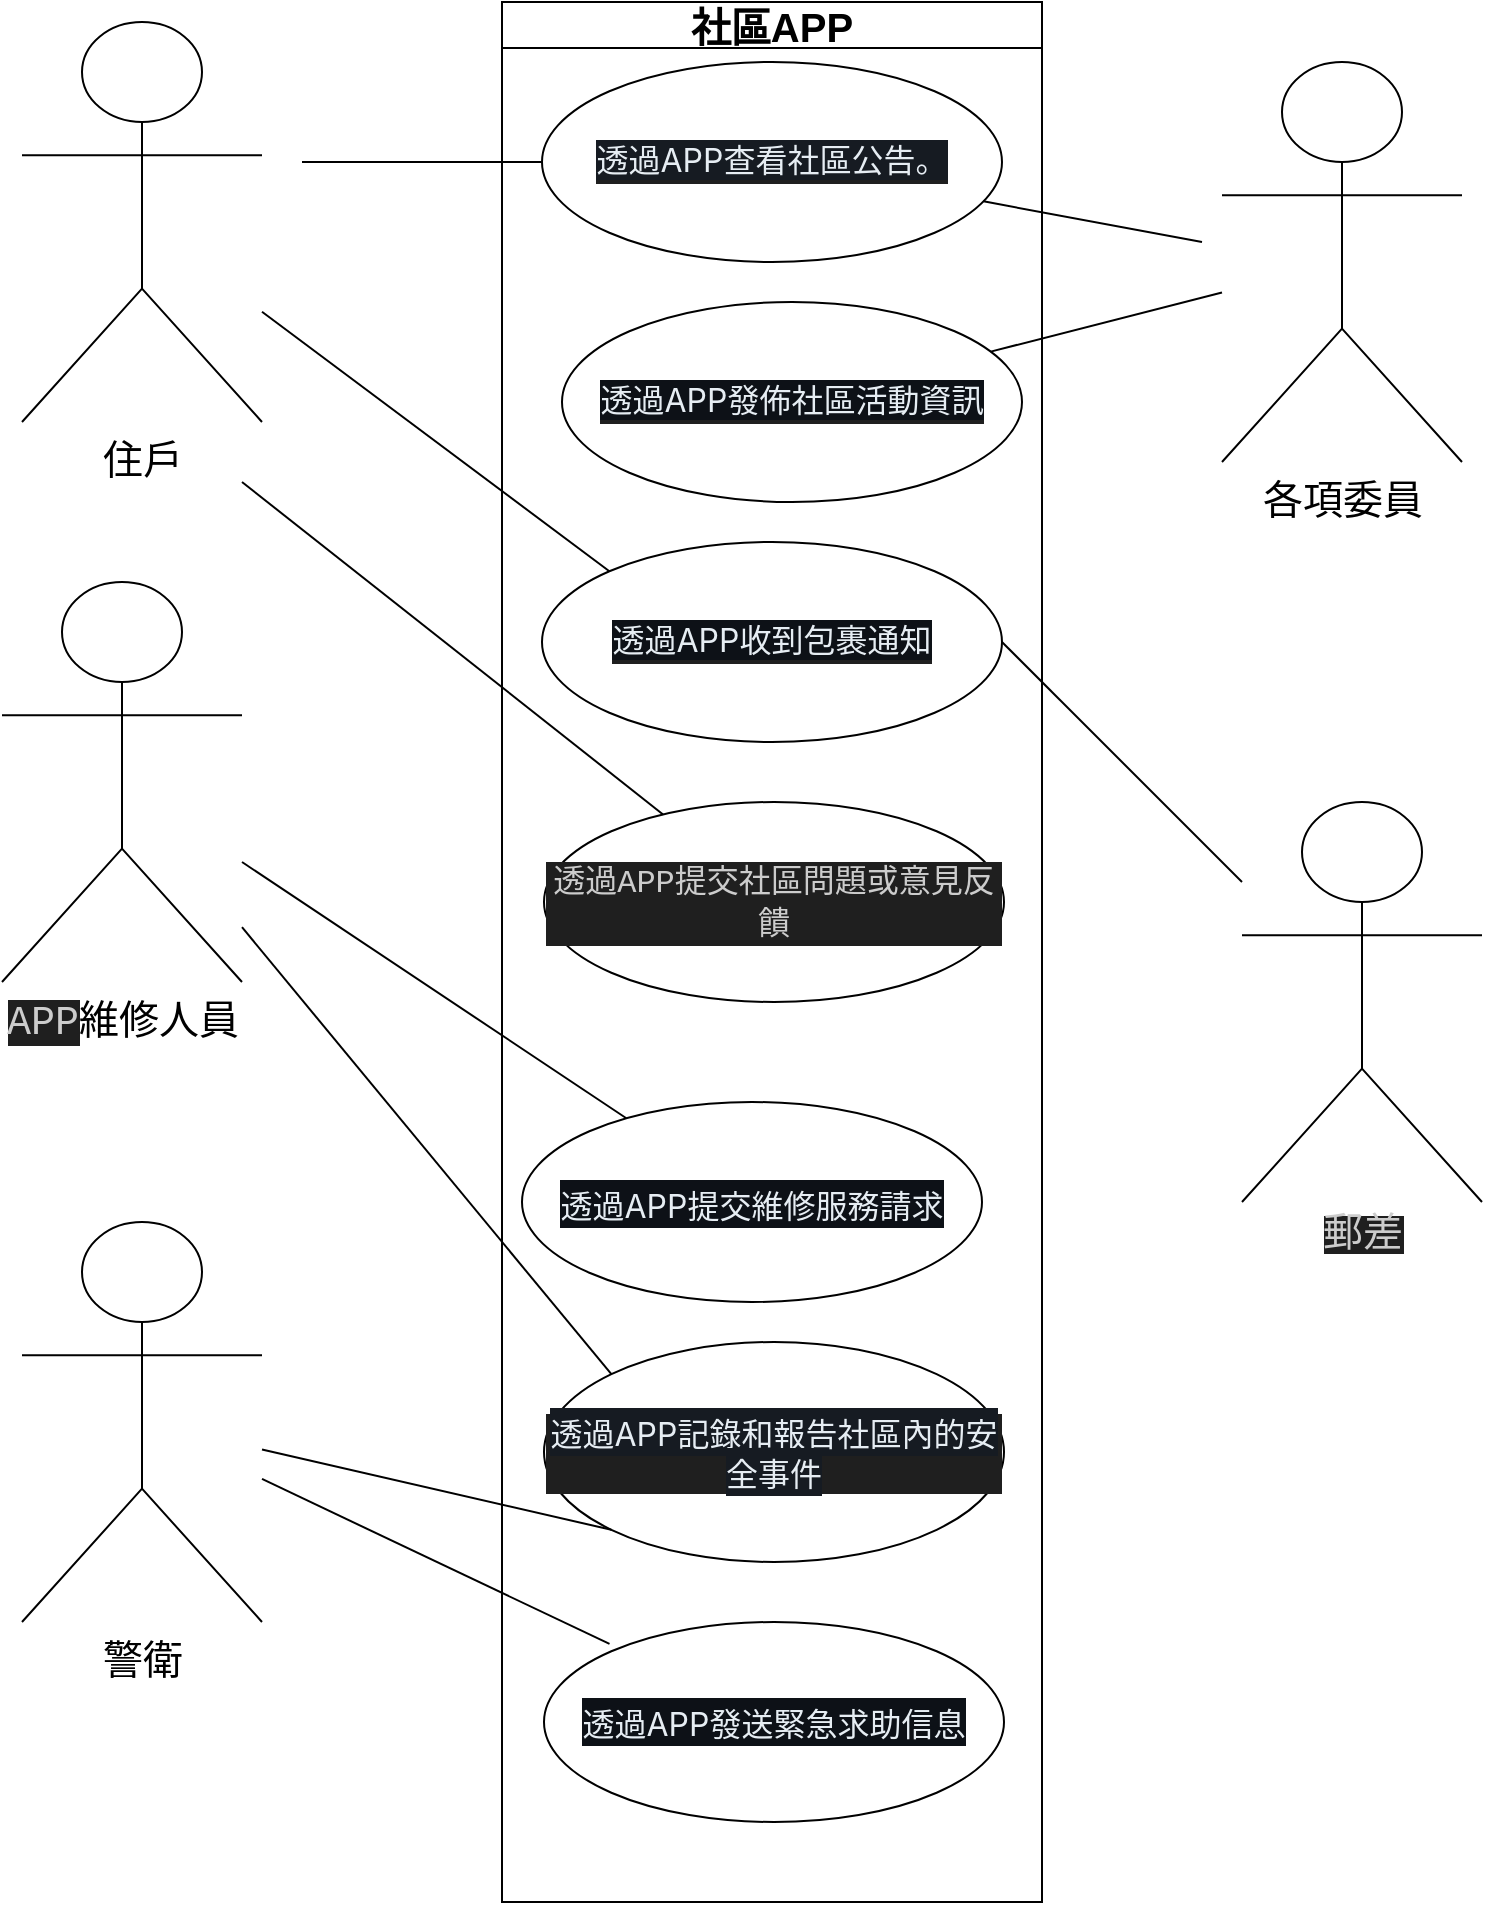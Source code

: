 <mxfile>
    <diagram id="J8VT0Z7jvFbU-QuwQDrN" name="第1頁">
        <mxGraphModel dx="995" dy="1271" grid="1" gridSize="10" guides="1" tooltips="1" connect="1" arrows="1" fold="1" page="1" pageScale="1" pageWidth="827" pageHeight="1169" math="0" shadow="0">
            <root>
                <mxCell id="0"/>
                <mxCell id="1" parent="0"/>
                <mxCell id="2" value="&lt;font style=&quot;font-size: 20px;&quot;&gt;住戶&lt;/font&gt;" style="shape=umlActor;verticalLabelPosition=bottom;verticalAlign=top;html=1;outlineConnect=0;" vertex="1" parent="1">
                    <mxGeometry x="70" y="30" width="120" height="200" as="geometry"/>
                </mxCell>
                <mxCell id="6" value="警衛" style="shape=umlActor;verticalLabelPosition=bottom;verticalAlign=top;html=1;outlineConnect=0;fontSize=20;" vertex="1" parent="1">
                    <mxGeometry x="70" y="630" width="120" height="200" as="geometry"/>
                </mxCell>
                <mxCell id="9" value="&lt;font size=&quot;1&quot; face=&quot;Consolas, Courier New, monospace&quot; color=&quot;#cccccc&quot;&gt;&lt;span style=&quot;background-color: rgb(31, 31, 31); font-size: 20px;&quot;&gt;APP&lt;/span&gt;&lt;/font&gt;維修人員" style="shape=umlActor;verticalLabelPosition=bottom;verticalAlign=top;html=1;outlineConnect=0;fontSize=20;" vertex="1" parent="1">
                    <mxGeometry x="60" y="310" width="120" height="200" as="geometry"/>
                </mxCell>
                <mxCell id="10" value="各項委員" style="shape=umlActor;verticalLabelPosition=bottom;verticalAlign=top;html=1;outlineConnect=0;fontSize=20;" vertex="1" parent="1">
                    <mxGeometry x="670" y="50" width="120" height="200" as="geometry"/>
                </mxCell>
                <mxCell id="11" value="&lt;div style=&quot;color: rgb(204, 204, 204); background-color: rgb(31, 31, 31); font-family: Consolas, &amp;quot;Courier New&amp;quot;, monospace; line-height: 19px;&quot;&gt;&lt;font style=&quot;font-size: 20px;&quot;&gt;郵差 &lt;/font&gt;&lt;/div&gt;" style="shape=umlActor;verticalLabelPosition=bottom;verticalAlign=top;html=1;outlineConnect=0;fontSize=20;" vertex="1" parent="1">
                    <mxGeometry x="680" y="420" width="120" height="200" as="geometry"/>
                </mxCell>
                <mxCell id="66" style="edgeStyle=none;html=1;fontSize=20;endArrow=none;endFill=0;exitX=0;exitY=0;exitDx=0;exitDy=0;" edge="1" parent="1" source="31" target="9">
                    <mxGeometry relative="1" as="geometry"/>
                </mxCell>
                <mxCell id="13" value="社區APP" style="swimlane;whiteSpace=wrap;html=1;fontSize=20;" vertex="1" parent="1">
                    <mxGeometry x="310" y="20" width="270" height="950" as="geometry"/>
                </mxCell>
                <mxCell id="27" value="&lt;div style=&quot;color: rgb(204, 204, 204); background-color: rgb(31, 31, 31); font-family: Consolas, &amp;quot;Courier New&amp;quot;, monospace; font-size: 14px; line-height: 19px;&quot;&gt;&lt;span style=&quot;color: rgb(230, 237, 243); font-family: -apple-system, BlinkMacSystemFont, &amp;quot;Segoe UI&amp;quot;, &amp;quot;Noto Sans&amp;quot;, Helvetica, Arial, sans-serif, &amp;quot;Apple Color Emoji&amp;quot;, &amp;quot;Segoe UI Emoji&amp;quot;; font-size: 16px; text-align: start; background-color: rgb(13, 17, 23);&quot;&gt;透過APP收到包裹通知&lt;/span&gt;&lt;br&gt;&lt;/div&gt;" style="ellipse;whiteSpace=wrap;html=1;fontSize=20;" vertex="1" parent="13">
                    <mxGeometry x="20" y="270" width="230" height="100" as="geometry"/>
                </mxCell>
                <mxCell id="26" value="&lt;font style=&quot;&quot;&gt;&lt;span style=&quot;color: rgb(230, 237, 243); font-family: -apple-system, BlinkMacSystemFont, &amp;quot;Segoe UI&amp;quot;, &amp;quot;Noto Sans&amp;quot;, Helvetica, Arial, sans-serif, &amp;quot;Apple Color Emoji&amp;quot;, &amp;quot;Segoe UI Emoji&amp;quot;; font-style: normal; font-variant-ligatures: normal; font-variant-caps: normal; font-weight: 400; letter-spacing: normal; orphans: 2; text-align: start; text-indent: 0px; text-transform: none; widows: 2; word-spacing: 0px; -webkit-text-stroke-width: 0px; background-color: rgb(13, 17, 23); text-decoration-thickness: initial; text-decoration-style: initial; text-decoration-color: initial; float: none; display: inline !important;&quot;&gt;&lt;font style=&quot;font-size: 16px;&quot;&gt;透過APP提交維修服務請求&lt;/font&gt;&lt;/span&gt;&lt;br&gt;&lt;/font&gt;" style="ellipse;whiteSpace=wrap;html=1;fontSize=20;" vertex="1" parent="13">
                    <mxGeometry x="10" y="550" width="230" height="100" as="geometry"/>
                </mxCell>
                <mxCell id="24" value="&lt;div style=&quot;color: rgb(204, 204, 204); background-color: rgb(31, 31, 31); font-family: Consolas, &amp;quot;Courier New&amp;quot;, monospace; font-size: 14px; line-height: 19px;&quot;&gt;&lt;span style=&quot;color: rgb(230, 237, 243); font-family: -apple-system, BlinkMacSystemFont, &amp;quot;Segoe UI&amp;quot;, &amp;quot;Noto Sans&amp;quot;, Helvetica, Arial, sans-serif, &amp;quot;Apple Color Emoji&amp;quot;, &amp;quot;Segoe UI Emoji&amp;quot;; font-size: 16px; text-align: start; background-color: rgb(22, 27, 34);&quot;&gt;透過APP查看社區公告。&lt;/span&gt;&lt;br&gt;&lt;/div&gt;" style="ellipse;whiteSpace=wrap;html=1;fontSize=20;" vertex="1" parent="13">
                    <mxGeometry x="20" y="30" width="230" height="100" as="geometry"/>
                </mxCell>
                <mxCell id="23" value="&lt;div style=&quot;color: rgb(204, 204, 204); background-color: rgb(31, 31, 31); font-family: Consolas, &amp;quot;Courier New&amp;quot;, monospace; font-size: 14px; line-height: 19px;&quot;&gt;&lt;span style=&quot;color: rgb(230, 237, 243); font-family: -apple-system, BlinkMacSystemFont, &amp;quot;Segoe UI&amp;quot;, &amp;quot;Noto Sans&amp;quot;, Helvetica, Arial, sans-serif, &amp;quot;Apple Color Emoji&amp;quot;, &amp;quot;Segoe UI Emoji&amp;quot;; font-size: 16px; text-align: start; background-color: rgb(13, 17, 23);&quot;&gt;透過APP發佈社區活動資訊&lt;/span&gt;&lt;br&gt;&lt;/div&gt;" style="ellipse;whiteSpace=wrap;html=1;fontSize=20;" vertex="1" parent="13">
                    <mxGeometry x="30" y="150" width="230" height="100" as="geometry"/>
                </mxCell>
                <mxCell id="31" value="&lt;div style=&quot;color: rgb(204, 204, 204); background-color: rgb(31, 31, 31); font-family: Consolas, &amp;quot;Courier New&amp;quot;, monospace; line-height: 19px;&quot;&gt;&lt;span style=&quot;color: rgb(230, 237, 243); font-family: -apple-system, BlinkMacSystemFont, &amp;quot;Segoe UI&amp;quot;, &amp;quot;Noto Sans&amp;quot;, Helvetica, Arial, sans-serif, &amp;quot;Apple Color Emoji&amp;quot;, &amp;quot;Segoe UI Emoji&amp;quot;; text-align: start; background-color: rgb(22, 27, 34);&quot;&gt;&lt;font style=&quot;font-size: 16px;&quot;&gt;透過APP記錄和報告社區內的安全事件&lt;/font&gt;&lt;/span&gt;&lt;br&gt;&lt;/div&gt;" style="ellipse;whiteSpace=wrap;html=1;fontSize=20;" vertex="1" parent="13">
                    <mxGeometry x="21" y="670" width="230" height="110" as="geometry"/>
                </mxCell>
                <mxCell id="25" value="&lt;div style=&quot;color: rgb(204, 204, 204); background-color: rgb(31, 31, 31); font-family: Consolas, &amp;quot;Courier New&amp;quot;, monospace; line-height: 19px;&quot;&gt;&lt;div style=&quot;line-height: 19px;&quot;&gt;&lt;font style=&quot;font-size: 16px;&quot;&gt;透過APP提交社區問題或意見反饋&lt;/font&gt;&lt;/div&gt;&lt;/div&gt;" style="ellipse;whiteSpace=wrap;html=1;fontSize=20;" vertex="1" parent="13">
                    <mxGeometry x="21" y="400" width="230" height="100" as="geometry"/>
                </mxCell>
                <mxCell id="15" value="&lt;div style=&quot;color: rgb(204, 204, 204); background-color: rgb(31, 31, 31); font-family: Consolas, &amp;quot;Courier New&amp;quot;, monospace; line-height: 19px;&quot;&gt;&lt;span style=&quot;color: rgb(230, 237, 243); font-family: -apple-system, BlinkMacSystemFont, &amp;quot;Segoe UI&amp;quot;, &amp;quot;Noto Sans&amp;quot;, Helvetica, Arial, sans-serif, &amp;quot;Apple Color Emoji&amp;quot;, &amp;quot;Segoe UI Emoji&amp;quot;; text-align: start; background-color: rgb(13, 17, 23);&quot;&gt;&lt;font style=&quot;font-size: 16px;&quot;&gt;透過APP發送緊急求助信息&lt;/font&gt;&lt;/span&gt;&lt;br&gt;&lt;/div&gt;" style="ellipse;whiteSpace=wrap;html=1;fontSize=20;strokeWidth=1;perimeterSpacing=4;" vertex="1" parent="13">
                    <mxGeometry x="21" y="810" width="230" height="100" as="geometry"/>
                </mxCell>
                <mxCell id="47" style="edgeStyle=none;html=1;fontSize=20;endArrow=none;endFill=0;exitX=0;exitY=0;exitDx=0;exitDy=0;" edge="1" parent="1" source="27" target="2">
                    <mxGeometry relative="1" as="geometry">
                        <mxPoint x="200" y="130" as="targetPoint"/>
                        <mxPoint x="320" y="320" as="sourcePoint"/>
                    </mxGeometry>
                </mxCell>
                <mxCell id="52" style="edgeStyle=none;html=1;fontSize=20;endArrow=none;endFill=0;" edge="1" parent="1" source="23" target="10">
                    <mxGeometry relative="1" as="geometry"/>
                </mxCell>
                <mxCell id="55" style="edgeStyle=none;html=1;fontSize=20;endArrow=none;endFill=0;" edge="1" parent="1" source="24">
                    <mxGeometry relative="1" as="geometry">
                        <mxPoint x="210" y="100" as="targetPoint"/>
                    </mxGeometry>
                </mxCell>
                <mxCell id="56" style="edgeStyle=none;html=1;fontSize=20;endArrow=none;endFill=0;" edge="1" parent="1" source="26" target="9">
                    <mxGeometry relative="1" as="geometry"/>
                </mxCell>
                <mxCell id="60" style="edgeStyle=none;html=1;fontSize=20;endArrow=none;endFill=0;exitX=0;exitY=1;exitDx=0;exitDy=0;" edge="1" parent="1" source="31" target="6">
                    <mxGeometry relative="1" as="geometry"/>
                </mxCell>
                <mxCell id="61" style="edgeStyle=none;html=1;fontSize=20;endArrow=none;endFill=0;" edge="1" parent="1" source="15" target="6">
                    <mxGeometry relative="1" as="geometry"/>
                </mxCell>
                <mxCell id="64" style="edgeStyle=none;html=1;fontSize=20;endArrow=none;endFill=0;" edge="1" parent="1" source="24">
                    <mxGeometry relative="1" as="geometry">
                        <mxPoint x="660" y="140" as="targetPoint"/>
                    </mxGeometry>
                </mxCell>
                <mxCell id="67" style="edgeStyle=none;html=1;fontSize=20;endArrow=none;endFill=0;exitX=1;exitY=0.5;exitDx=0;exitDy=0;" edge="1" parent="1" source="27" target="11">
                    <mxGeometry relative="1" as="geometry">
                        <mxPoint x="660" y="550" as="targetPoint"/>
                    </mxGeometry>
                </mxCell>
                <mxCell id="69" style="edgeStyle=none;html=1;fontSize=20;endArrow=none;endFill=0;" edge="1" parent="1" source="25">
                    <mxGeometry relative="1" as="geometry">
                        <mxPoint x="180" y="260" as="targetPoint"/>
                    </mxGeometry>
                </mxCell>
            </root>
        </mxGraphModel>
    </diagram>
</mxfile>